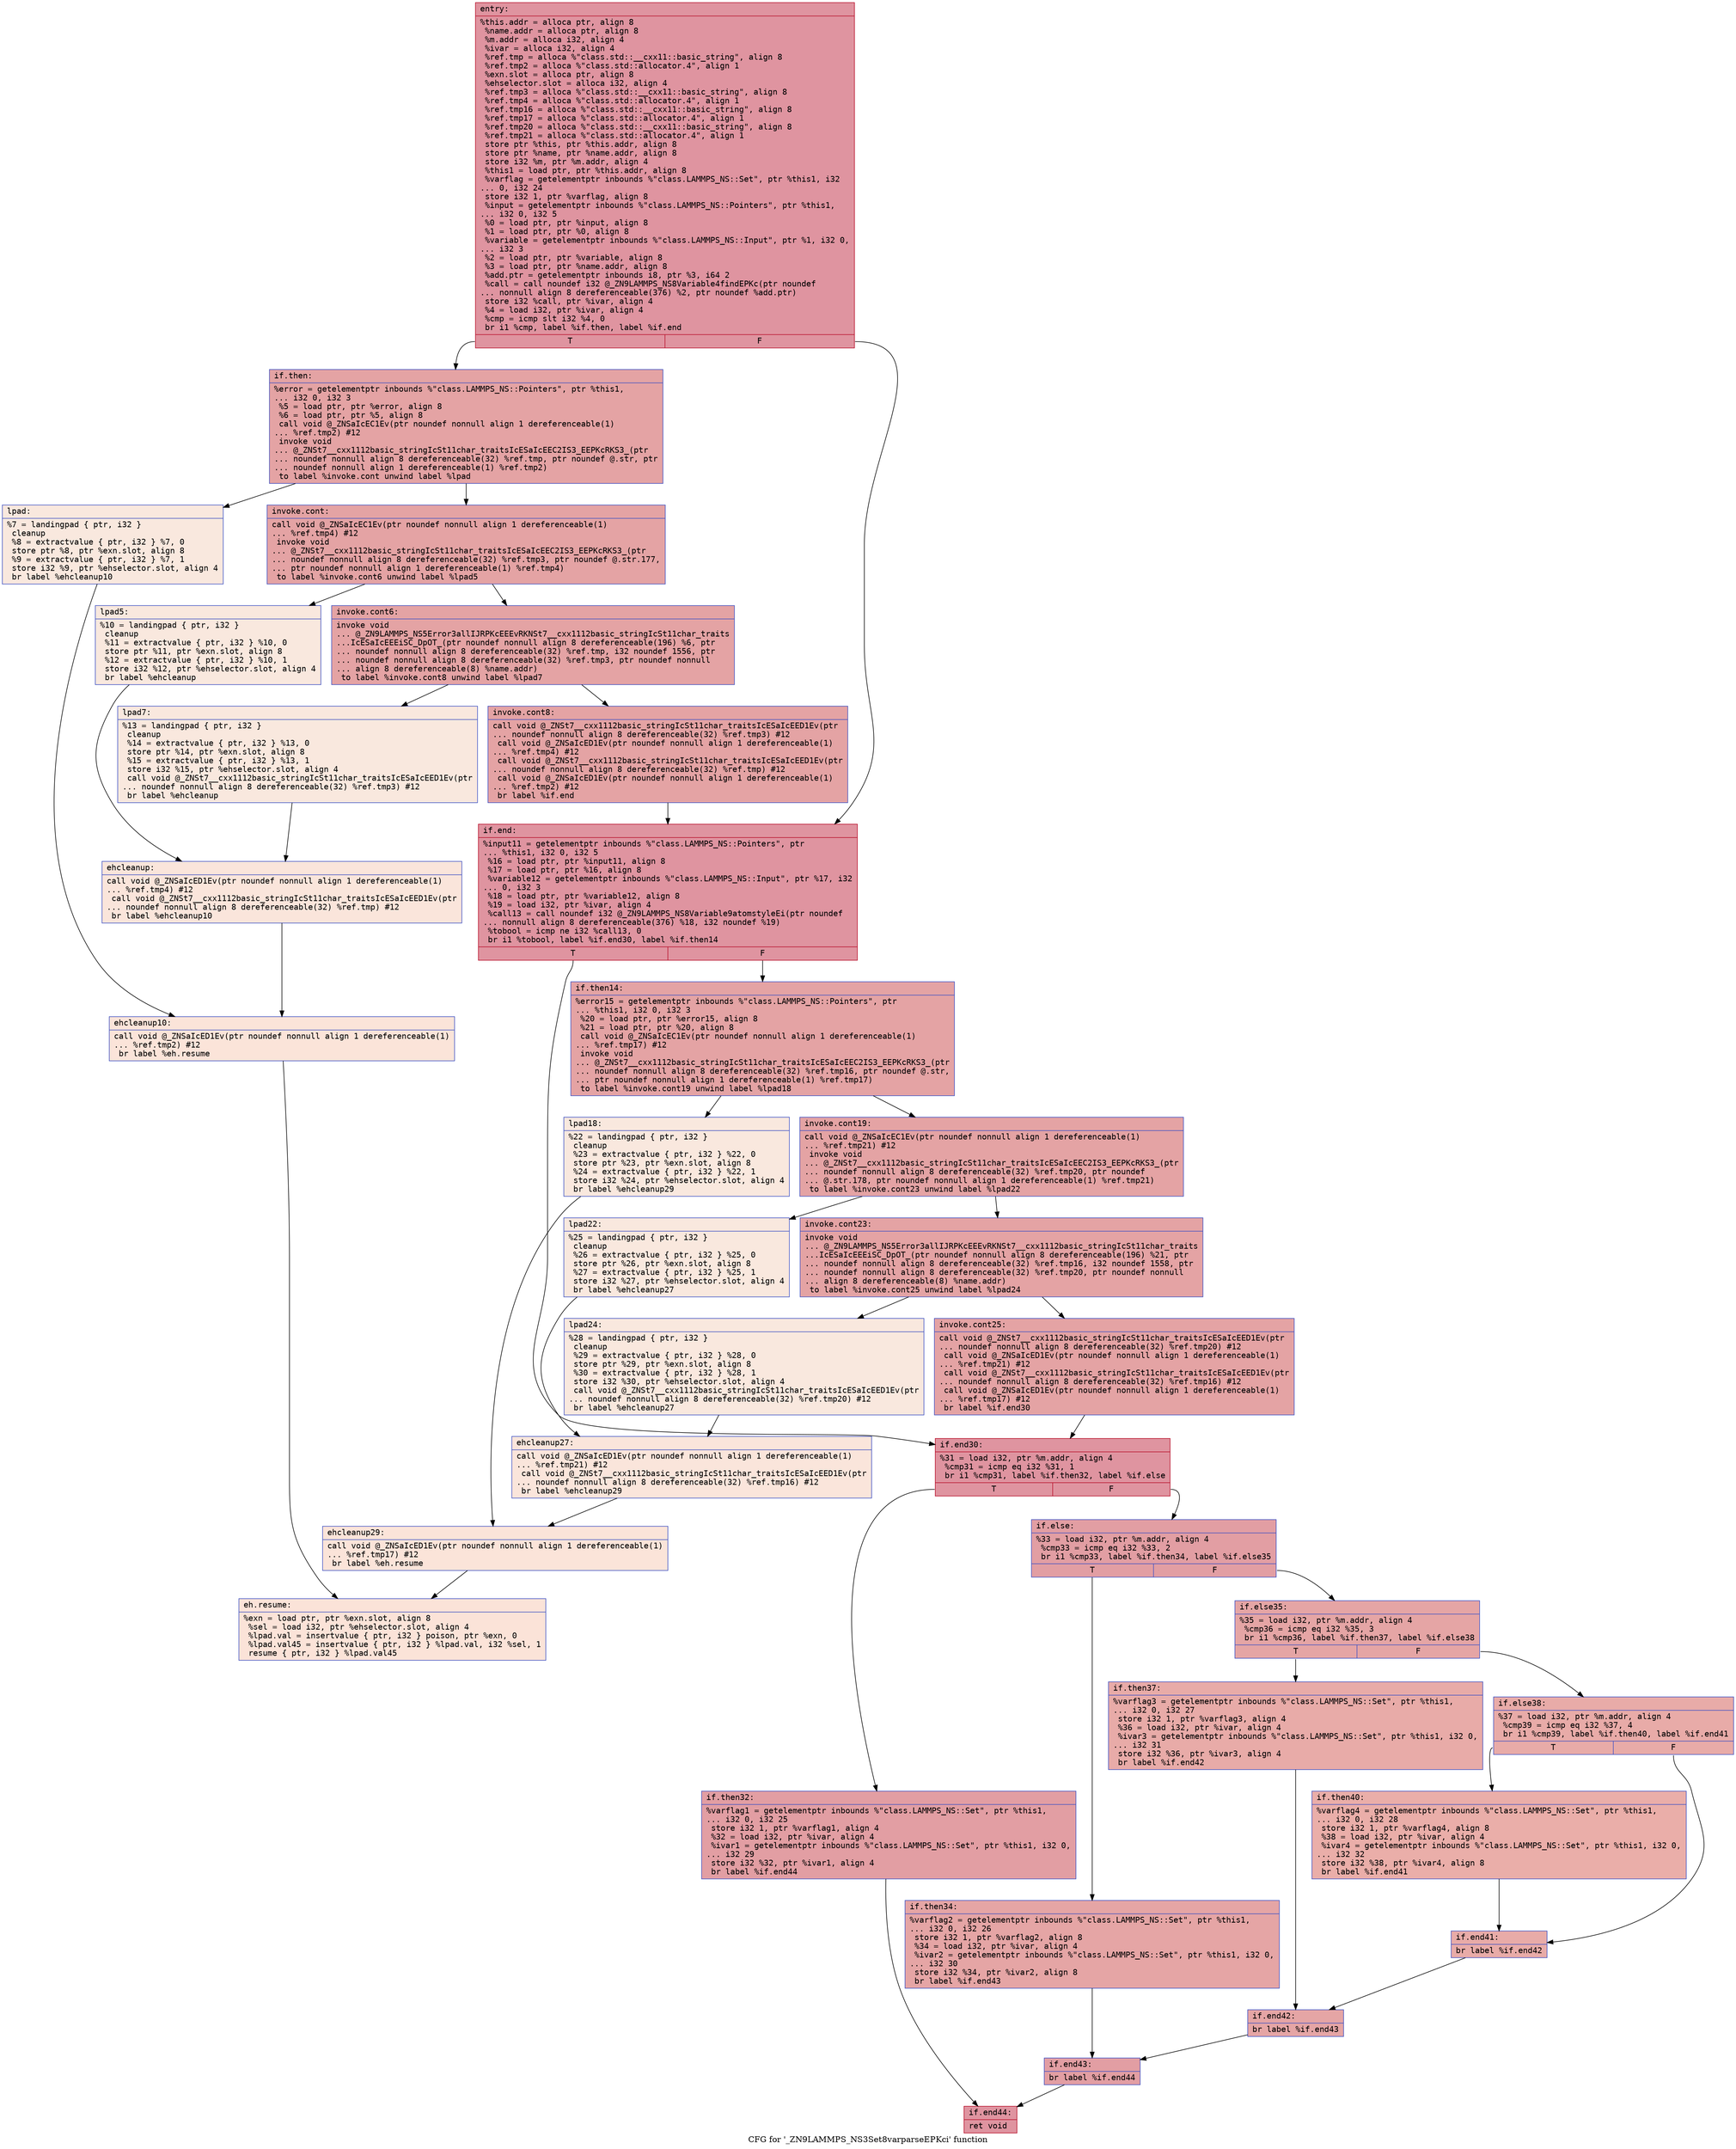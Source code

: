 digraph "CFG for '_ZN9LAMMPS_NS3Set8varparseEPKci' function" {
	label="CFG for '_ZN9LAMMPS_NS3Set8varparseEPKci' function";

	Node0x55eeb4a28950 [shape=record,color="#b70d28ff", style=filled, fillcolor="#b70d2870" fontname="Courier",label="{entry:\l|  %this.addr = alloca ptr, align 8\l  %name.addr = alloca ptr, align 8\l  %m.addr = alloca i32, align 4\l  %ivar = alloca i32, align 4\l  %ref.tmp = alloca %\"class.std::__cxx11::basic_string\", align 8\l  %ref.tmp2 = alloca %\"class.std::allocator.4\", align 1\l  %exn.slot = alloca ptr, align 8\l  %ehselector.slot = alloca i32, align 4\l  %ref.tmp3 = alloca %\"class.std::__cxx11::basic_string\", align 8\l  %ref.tmp4 = alloca %\"class.std::allocator.4\", align 1\l  %ref.tmp16 = alloca %\"class.std::__cxx11::basic_string\", align 8\l  %ref.tmp17 = alloca %\"class.std::allocator.4\", align 1\l  %ref.tmp20 = alloca %\"class.std::__cxx11::basic_string\", align 8\l  %ref.tmp21 = alloca %\"class.std::allocator.4\", align 1\l  store ptr %this, ptr %this.addr, align 8\l  store ptr %name, ptr %name.addr, align 8\l  store i32 %m, ptr %m.addr, align 4\l  %this1 = load ptr, ptr %this.addr, align 8\l  %varflag = getelementptr inbounds %\"class.LAMMPS_NS::Set\", ptr %this1, i32\l... 0, i32 24\l  store i32 1, ptr %varflag, align 8\l  %input = getelementptr inbounds %\"class.LAMMPS_NS::Pointers\", ptr %this1,\l... i32 0, i32 5\l  %0 = load ptr, ptr %input, align 8\l  %1 = load ptr, ptr %0, align 8\l  %variable = getelementptr inbounds %\"class.LAMMPS_NS::Input\", ptr %1, i32 0,\l... i32 3\l  %2 = load ptr, ptr %variable, align 8\l  %3 = load ptr, ptr %name.addr, align 8\l  %add.ptr = getelementptr inbounds i8, ptr %3, i64 2\l  %call = call noundef i32 @_ZN9LAMMPS_NS8Variable4findEPKc(ptr noundef\l... nonnull align 8 dereferenceable(376) %2, ptr noundef %add.ptr)\l  store i32 %call, ptr %ivar, align 4\l  %4 = load i32, ptr %ivar, align 4\l  %cmp = icmp slt i32 %4, 0\l  br i1 %cmp, label %if.then, label %if.end\l|{<s0>T|<s1>F}}"];
	Node0x55eeb4a28950:s0 -> Node0x55eeb4a28d10[tooltip="entry -> if.then\nProbability 37.50%" ];
	Node0x55eeb4a28950:s1 -> Node0x55eeb4a28d80[tooltip="entry -> if.end\nProbability 62.50%" ];
	Node0x55eeb4a28d10 [shape=record,color="#3d50c3ff", style=filled, fillcolor="#c32e3170" fontname="Courier",label="{if.then:\l|  %error = getelementptr inbounds %\"class.LAMMPS_NS::Pointers\", ptr %this1,\l... i32 0, i32 3\l  %5 = load ptr, ptr %error, align 8\l  %6 = load ptr, ptr %5, align 8\l  call void @_ZNSaIcEC1Ev(ptr noundef nonnull align 1 dereferenceable(1)\l... %ref.tmp2) #12\l  invoke void\l... @_ZNSt7__cxx1112basic_stringIcSt11char_traitsIcESaIcEEC2IS3_EEPKcRKS3_(ptr\l... noundef nonnull align 8 dereferenceable(32) %ref.tmp, ptr noundef @.str, ptr\l... noundef nonnull align 1 dereferenceable(1) %ref.tmp2)\l          to label %invoke.cont unwind label %lpad\l}"];
	Node0x55eeb4a28d10 -> Node0x55eeb4a2d0c0[tooltip="if.then -> invoke.cont\nProbability 100.00%" ];
	Node0x55eeb4a28d10 -> Node0x55eeb4a2d110[tooltip="if.then -> lpad\nProbability 0.00%" ];
	Node0x55eeb4a2d0c0 [shape=record,color="#3d50c3ff", style=filled, fillcolor="#c32e3170" fontname="Courier",label="{invoke.cont:\l|  call void @_ZNSaIcEC1Ev(ptr noundef nonnull align 1 dereferenceable(1)\l... %ref.tmp4) #12\l  invoke void\l... @_ZNSt7__cxx1112basic_stringIcSt11char_traitsIcESaIcEEC2IS3_EEPKcRKS3_(ptr\l... noundef nonnull align 8 dereferenceable(32) %ref.tmp3, ptr noundef @.str.177,\l... ptr noundef nonnull align 1 dereferenceable(1) %ref.tmp4)\l          to label %invoke.cont6 unwind label %lpad5\l}"];
	Node0x55eeb4a2d0c0 -> Node0x55eeb4a2d430[tooltip="invoke.cont -> invoke.cont6\nProbability 100.00%" ];
	Node0x55eeb4a2d0c0 -> Node0x55eeb4a2d480[tooltip="invoke.cont -> lpad5\nProbability 0.00%" ];
	Node0x55eeb4a2d430 [shape=record,color="#3d50c3ff", style=filled, fillcolor="#c32e3170" fontname="Courier",label="{invoke.cont6:\l|  invoke void\l... @_ZN9LAMMPS_NS5Error3allIJRPKcEEEvRKNSt7__cxx1112basic_stringIcSt11char_traits\l...IcESaIcEEEiSC_DpOT_(ptr noundef nonnull align 8 dereferenceable(196) %6, ptr\l... noundef nonnull align 8 dereferenceable(32) %ref.tmp, i32 noundef 1556, ptr\l... noundef nonnull align 8 dereferenceable(32) %ref.tmp3, ptr noundef nonnull\l... align 8 dereferenceable(8) %name.addr)\l          to label %invoke.cont8 unwind label %lpad7\l}"];
	Node0x55eeb4a2d430 -> Node0x55eeb4a2d3e0[tooltip="invoke.cont6 -> invoke.cont8\nProbability 100.00%" ];
	Node0x55eeb4a2d430 -> Node0x55eeb4a2d750[tooltip="invoke.cont6 -> lpad7\nProbability 0.00%" ];
	Node0x55eeb4a2d3e0 [shape=record,color="#3d50c3ff", style=filled, fillcolor="#c32e3170" fontname="Courier",label="{invoke.cont8:\l|  call void @_ZNSt7__cxx1112basic_stringIcSt11char_traitsIcESaIcEED1Ev(ptr\l... noundef nonnull align 8 dereferenceable(32) %ref.tmp3) #12\l  call void @_ZNSaIcED1Ev(ptr noundef nonnull align 1 dereferenceable(1)\l... %ref.tmp4) #12\l  call void @_ZNSt7__cxx1112basic_stringIcSt11char_traitsIcESaIcEED1Ev(ptr\l... noundef nonnull align 8 dereferenceable(32) %ref.tmp) #12\l  call void @_ZNSaIcED1Ev(ptr noundef nonnull align 1 dereferenceable(1)\l... %ref.tmp2) #12\l  br label %if.end\l}"];
	Node0x55eeb4a2d3e0 -> Node0x55eeb4a28d80[tooltip="invoke.cont8 -> if.end\nProbability 100.00%" ];
	Node0x55eeb4a2d110 [shape=record,color="#3d50c3ff", style=filled, fillcolor="#f2cab570" fontname="Courier",label="{lpad:\l|  %7 = landingpad \{ ptr, i32 \}\l          cleanup\l  %8 = extractvalue \{ ptr, i32 \} %7, 0\l  store ptr %8, ptr %exn.slot, align 8\l  %9 = extractvalue \{ ptr, i32 \} %7, 1\l  store i32 %9, ptr %ehselector.slot, align 4\l  br label %ehcleanup10\l}"];
	Node0x55eeb4a2d110 -> Node0x55eeb4a2e090[tooltip="lpad -> ehcleanup10\nProbability 100.00%" ];
	Node0x55eeb4a2d480 [shape=record,color="#3d50c3ff", style=filled, fillcolor="#f2cab570" fontname="Courier",label="{lpad5:\l|  %10 = landingpad \{ ptr, i32 \}\l          cleanup\l  %11 = extractvalue \{ ptr, i32 \} %10, 0\l  store ptr %11, ptr %exn.slot, align 8\l  %12 = extractvalue \{ ptr, i32 \} %10, 1\l  store i32 %12, ptr %ehselector.slot, align 4\l  br label %ehcleanup\l}"];
	Node0x55eeb4a2d480 -> Node0x55eeb4a2e390[tooltip="lpad5 -> ehcleanup\nProbability 100.00%" ];
	Node0x55eeb4a2d750 [shape=record,color="#3d50c3ff", style=filled, fillcolor="#f2cab570" fontname="Courier",label="{lpad7:\l|  %13 = landingpad \{ ptr, i32 \}\l          cleanup\l  %14 = extractvalue \{ ptr, i32 \} %13, 0\l  store ptr %14, ptr %exn.slot, align 8\l  %15 = extractvalue \{ ptr, i32 \} %13, 1\l  store i32 %15, ptr %ehselector.slot, align 4\l  call void @_ZNSt7__cxx1112basic_stringIcSt11char_traitsIcESaIcEED1Ev(ptr\l... noundef nonnull align 8 dereferenceable(32) %ref.tmp3) #12\l  br label %ehcleanup\l}"];
	Node0x55eeb4a2d750 -> Node0x55eeb4a2e390[tooltip="lpad7 -> ehcleanup\nProbability 100.00%" ];
	Node0x55eeb4a2e390 [shape=record,color="#3d50c3ff", style=filled, fillcolor="#f4c5ad70" fontname="Courier",label="{ehcleanup:\l|  call void @_ZNSaIcED1Ev(ptr noundef nonnull align 1 dereferenceable(1)\l... %ref.tmp4) #12\l  call void @_ZNSt7__cxx1112basic_stringIcSt11char_traitsIcESaIcEED1Ev(ptr\l... noundef nonnull align 8 dereferenceable(32) %ref.tmp) #12\l  br label %ehcleanup10\l}"];
	Node0x55eeb4a2e390 -> Node0x55eeb4a2e090[tooltip="ehcleanup -> ehcleanup10\nProbability 100.00%" ];
	Node0x55eeb4a2e090 [shape=record,color="#3d50c3ff", style=filled, fillcolor="#f5c1a970" fontname="Courier",label="{ehcleanup10:\l|  call void @_ZNSaIcED1Ev(ptr noundef nonnull align 1 dereferenceable(1)\l... %ref.tmp2) #12\l  br label %eh.resume\l}"];
	Node0x55eeb4a2e090 -> Node0x55eeb4a2ec40[tooltip="ehcleanup10 -> eh.resume\nProbability 100.00%" ];
	Node0x55eeb4a28d80 [shape=record,color="#b70d28ff", style=filled, fillcolor="#b70d2870" fontname="Courier",label="{if.end:\l|  %input11 = getelementptr inbounds %\"class.LAMMPS_NS::Pointers\", ptr\l... %this1, i32 0, i32 5\l  %16 = load ptr, ptr %input11, align 8\l  %17 = load ptr, ptr %16, align 8\l  %variable12 = getelementptr inbounds %\"class.LAMMPS_NS::Input\", ptr %17, i32\l... 0, i32 3\l  %18 = load ptr, ptr %variable12, align 8\l  %19 = load i32, ptr %ivar, align 4\l  %call13 = call noundef i32 @_ZN9LAMMPS_NS8Variable9atomstyleEi(ptr noundef\l... nonnull align 8 dereferenceable(376) %18, i32 noundef %19)\l  %tobool = icmp ne i32 %call13, 0\l  br i1 %tobool, label %if.end30, label %if.then14\l|{<s0>T|<s1>F}}"];
	Node0x55eeb4a28d80:s0 -> Node0x55eeb4a2f370[tooltip="if.end -> if.end30\nProbability 62.50%" ];
	Node0x55eeb4a28d80:s1 -> Node0x55eeb4a2f3c0[tooltip="if.end -> if.then14\nProbability 37.50%" ];
	Node0x55eeb4a2f3c0 [shape=record,color="#3d50c3ff", style=filled, fillcolor="#c32e3170" fontname="Courier",label="{if.then14:\l|  %error15 = getelementptr inbounds %\"class.LAMMPS_NS::Pointers\", ptr\l... %this1, i32 0, i32 3\l  %20 = load ptr, ptr %error15, align 8\l  %21 = load ptr, ptr %20, align 8\l  call void @_ZNSaIcEC1Ev(ptr noundef nonnull align 1 dereferenceable(1)\l... %ref.tmp17) #12\l  invoke void\l... @_ZNSt7__cxx1112basic_stringIcSt11char_traitsIcESaIcEEC2IS3_EEPKcRKS3_(ptr\l... noundef nonnull align 8 dereferenceable(32) %ref.tmp16, ptr noundef @.str,\l... ptr noundef nonnull align 1 dereferenceable(1) %ref.tmp17)\l          to label %invoke.cont19 unwind label %lpad18\l}"];
	Node0x55eeb4a2f3c0 -> Node0x55eeb4a2f850[tooltip="if.then14 -> invoke.cont19\nProbability 100.00%" ];
	Node0x55eeb4a2f3c0 -> Node0x55eeb4a2f8d0[tooltip="if.then14 -> lpad18\nProbability 0.00%" ];
	Node0x55eeb4a2f850 [shape=record,color="#3d50c3ff", style=filled, fillcolor="#c32e3170" fontname="Courier",label="{invoke.cont19:\l|  call void @_ZNSaIcEC1Ev(ptr noundef nonnull align 1 dereferenceable(1)\l... %ref.tmp21) #12\l  invoke void\l... @_ZNSt7__cxx1112basic_stringIcSt11char_traitsIcESaIcEEC2IS3_EEPKcRKS3_(ptr\l... noundef nonnull align 8 dereferenceable(32) %ref.tmp20, ptr noundef\l... @.str.178, ptr noundef nonnull align 1 dereferenceable(1) %ref.tmp21)\l          to label %invoke.cont23 unwind label %lpad22\l}"];
	Node0x55eeb4a2f850 -> Node0x55eeb4a2fbf0[tooltip="invoke.cont19 -> invoke.cont23\nProbability 100.00%" ];
	Node0x55eeb4a2f850 -> Node0x55eeb4a2fc40[tooltip="invoke.cont19 -> lpad22\nProbability 0.00%" ];
	Node0x55eeb4a2fbf0 [shape=record,color="#3d50c3ff", style=filled, fillcolor="#c32e3170" fontname="Courier",label="{invoke.cont23:\l|  invoke void\l... @_ZN9LAMMPS_NS5Error3allIJRPKcEEEvRKNSt7__cxx1112basic_stringIcSt11char_traits\l...IcESaIcEEEiSC_DpOT_(ptr noundef nonnull align 8 dereferenceable(196) %21, ptr\l... noundef nonnull align 8 dereferenceable(32) %ref.tmp16, i32 noundef 1558, ptr\l... noundef nonnull align 8 dereferenceable(32) %ref.tmp20, ptr noundef nonnull\l... align 8 dereferenceable(8) %name.addr)\l          to label %invoke.cont25 unwind label %lpad24\l}"];
	Node0x55eeb4a2fbf0 -> Node0x55eeb4a2fba0[tooltip="invoke.cont23 -> invoke.cont25\nProbability 100.00%" ];
	Node0x55eeb4a2fbf0 -> Node0x55eeb4a2cc20[tooltip="invoke.cont23 -> lpad24\nProbability 0.00%" ];
	Node0x55eeb4a2fba0 [shape=record,color="#3d50c3ff", style=filled, fillcolor="#c32e3170" fontname="Courier",label="{invoke.cont25:\l|  call void @_ZNSt7__cxx1112basic_stringIcSt11char_traitsIcESaIcEED1Ev(ptr\l... noundef nonnull align 8 dereferenceable(32) %ref.tmp20) #12\l  call void @_ZNSaIcED1Ev(ptr noundef nonnull align 1 dereferenceable(1)\l... %ref.tmp21) #12\l  call void @_ZNSt7__cxx1112basic_stringIcSt11char_traitsIcESaIcEED1Ev(ptr\l... noundef nonnull align 8 dereferenceable(32) %ref.tmp16) #12\l  call void @_ZNSaIcED1Ev(ptr noundef nonnull align 1 dereferenceable(1)\l... %ref.tmp17) #12\l  br label %if.end30\l}"];
	Node0x55eeb4a2fba0 -> Node0x55eeb4a2f370[tooltip="invoke.cont25 -> if.end30\nProbability 100.00%" ];
	Node0x55eeb4a2f8d0 [shape=record,color="#3d50c3ff", style=filled, fillcolor="#f2cab570" fontname="Courier",label="{lpad18:\l|  %22 = landingpad \{ ptr, i32 \}\l          cleanup\l  %23 = extractvalue \{ ptr, i32 \} %22, 0\l  store ptr %23, ptr %exn.slot, align 8\l  %24 = extractvalue \{ ptr, i32 \} %22, 1\l  store i32 %24, ptr %ehselector.slot, align 4\l  br label %ehcleanup29\l}"];
	Node0x55eeb4a2f8d0 -> Node0x55eeb4a30bb0[tooltip="lpad18 -> ehcleanup29\nProbability 100.00%" ];
	Node0x55eeb4a2fc40 [shape=record,color="#3d50c3ff", style=filled, fillcolor="#f2cab570" fontname="Courier",label="{lpad22:\l|  %25 = landingpad \{ ptr, i32 \}\l          cleanup\l  %26 = extractvalue \{ ptr, i32 \} %25, 0\l  store ptr %26, ptr %exn.slot, align 8\l  %27 = extractvalue \{ ptr, i32 \} %25, 1\l  store i32 %27, ptr %ehselector.slot, align 4\l  br label %ehcleanup27\l}"];
	Node0x55eeb4a2fc40 -> Node0x55eeb4a30eb0[tooltip="lpad22 -> ehcleanup27\nProbability 100.00%" ];
	Node0x55eeb4a2cc20 [shape=record,color="#3d50c3ff", style=filled, fillcolor="#f2cab570" fontname="Courier",label="{lpad24:\l|  %28 = landingpad \{ ptr, i32 \}\l          cleanup\l  %29 = extractvalue \{ ptr, i32 \} %28, 0\l  store ptr %29, ptr %exn.slot, align 8\l  %30 = extractvalue \{ ptr, i32 \} %28, 1\l  store i32 %30, ptr %ehselector.slot, align 4\l  call void @_ZNSt7__cxx1112basic_stringIcSt11char_traitsIcESaIcEED1Ev(ptr\l... noundef nonnull align 8 dereferenceable(32) %ref.tmp20) #12\l  br label %ehcleanup27\l}"];
	Node0x55eeb4a2cc20 -> Node0x55eeb4a30eb0[tooltip="lpad24 -> ehcleanup27\nProbability 100.00%" ];
	Node0x55eeb4a30eb0 [shape=record,color="#3d50c3ff", style=filled, fillcolor="#f4c5ad70" fontname="Courier",label="{ehcleanup27:\l|  call void @_ZNSaIcED1Ev(ptr noundef nonnull align 1 dereferenceable(1)\l... %ref.tmp21) #12\l  call void @_ZNSt7__cxx1112basic_stringIcSt11char_traitsIcESaIcEED1Ev(ptr\l... noundef nonnull align 8 dereferenceable(32) %ref.tmp16) #12\l  br label %ehcleanup29\l}"];
	Node0x55eeb4a30eb0 -> Node0x55eeb4a30bb0[tooltip="ehcleanup27 -> ehcleanup29\nProbability 100.00%" ];
	Node0x55eeb4a30bb0 [shape=record,color="#3d50c3ff", style=filled, fillcolor="#f5c1a970" fontname="Courier",label="{ehcleanup29:\l|  call void @_ZNSaIcED1Ev(ptr noundef nonnull align 1 dereferenceable(1)\l... %ref.tmp17) #12\l  br label %eh.resume\l}"];
	Node0x55eeb4a30bb0 -> Node0x55eeb4a2ec40[tooltip="ehcleanup29 -> eh.resume\nProbability 100.00%" ];
	Node0x55eeb4a2f370 [shape=record,color="#b70d28ff", style=filled, fillcolor="#b70d2870" fontname="Courier",label="{if.end30:\l|  %31 = load i32, ptr %m.addr, align 4\l  %cmp31 = icmp eq i32 %31, 1\l  br i1 %cmp31, label %if.then32, label %if.else\l|{<s0>T|<s1>F}}"];
	Node0x55eeb4a2f370:s0 -> Node0x55eeb4a318e0[tooltip="if.end30 -> if.then32\nProbability 50.00%" ];
	Node0x55eeb4a2f370:s1 -> Node0x55eeb4a31930[tooltip="if.end30 -> if.else\nProbability 50.00%" ];
	Node0x55eeb4a318e0 [shape=record,color="#3d50c3ff", style=filled, fillcolor="#be242e70" fontname="Courier",label="{if.then32:\l|  %varflag1 = getelementptr inbounds %\"class.LAMMPS_NS::Set\", ptr %this1,\l... i32 0, i32 25\l  store i32 1, ptr %varflag1, align 4\l  %32 = load i32, ptr %ivar, align 4\l  %ivar1 = getelementptr inbounds %\"class.LAMMPS_NS::Set\", ptr %this1, i32 0,\l... i32 29\l  store i32 %32, ptr %ivar1, align 4\l  br label %if.end44\l}"];
	Node0x55eeb4a318e0 -> Node0x55eeb4a31de0[tooltip="if.then32 -> if.end44\nProbability 100.00%" ];
	Node0x55eeb4a31930 [shape=record,color="#3d50c3ff", style=filled, fillcolor="#be242e70" fontname="Courier",label="{if.else:\l|  %33 = load i32, ptr %m.addr, align 4\l  %cmp33 = icmp eq i32 %33, 2\l  br i1 %cmp33, label %if.then34, label %if.else35\l|{<s0>T|<s1>F}}"];
	Node0x55eeb4a31930:s0 -> Node0x55eeb4a32000[tooltip="if.else -> if.then34\nProbability 50.00%" ];
	Node0x55eeb4a31930:s1 -> Node0x55eeb4a32080[tooltip="if.else -> if.else35\nProbability 50.00%" ];
	Node0x55eeb4a32000 [shape=record,color="#3d50c3ff", style=filled, fillcolor="#c5333470" fontname="Courier",label="{if.then34:\l|  %varflag2 = getelementptr inbounds %\"class.LAMMPS_NS::Set\", ptr %this1,\l... i32 0, i32 26\l  store i32 1, ptr %varflag2, align 8\l  %34 = load i32, ptr %ivar, align 4\l  %ivar2 = getelementptr inbounds %\"class.LAMMPS_NS::Set\", ptr %this1, i32 0,\l... i32 30\l  store i32 %34, ptr %ivar2, align 8\l  br label %if.end43\l}"];
	Node0x55eeb4a32000 -> Node0x55eeb4a32540[tooltip="if.then34 -> if.end43\nProbability 100.00%" ];
	Node0x55eeb4a32080 [shape=record,color="#3d50c3ff", style=filled, fillcolor="#c5333470" fontname="Courier",label="{if.else35:\l|  %35 = load i32, ptr %m.addr, align 4\l  %cmp36 = icmp eq i32 %35, 3\l  br i1 %cmp36, label %if.then37, label %if.else38\l|{<s0>T|<s1>F}}"];
	Node0x55eeb4a32080:s0 -> Node0x55eeb4a32760[tooltip="if.else35 -> if.then37\nProbability 50.00%" ];
	Node0x55eeb4a32080:s1 -> Node0x55eeb4a327e0[tooltip="if.else35 -> if.else38\nProbability 50.00%" ];
	Node0x55eeb4a32760 [shape=record,color="#3d50c3ff", style=filled, fillcolor="#cc403a70" fontname="Courier",label="{if.then37:\l|  %varflag3 = getelementptr inbounds %\"class.LAMMPS_NS::Set\", ptr %this1,\l... i32 0, i32 27\l  store i32 1, ptr %varflag3, align 4\l  %36 = load i32, ptr %ivar, align 4\l  %ivar3 = getelementptr inbounds %\"class.LAMMPS_NS::Set\", ptr %this1, i32 0,\l... i32 31\l  store i32 %36, ptr %ivar3, align 4\l  br label %if.end42\l}"];
	Node0x55eeb4a32760 -> Node0x55eeb4a32d00[tooltip="if.then37 -> if.end42\nProbability 100.00%" ];
	Node0x55eeb4a327e0 [shape=record,color="#3d50c3ff", style=filled, fillcolor="#cc403a70" fontname="Courier",label="{if.else38:\l|  %37 = load i32, ptr %m.addr, align 4\l  %cmp39 = icmp eq i32 %37, 4\l  br i1 %cmp39, label %if.then40, label %if.end41\l|{<s0>T|<s1>F}}"];
	Node0x55eeb4a327e0:s0 -> Node0x55eeb4a32f20[tooltip="if.else38 -> if.then40\nProbability 50.00%" ];
	Node0x55eeb4a327e0:s1 -> Node0x55eeb4a32fa0[tooltip="if.else38 -> if.end41\nProbability 50.00%" ];
	Node0x55eeb4a32f20 [shape=record,color="#3d50c3ff", style=filled, fillcolor="#d0473d70" fontname="Courier",label="{if.then40:\l|  %varflag4 = getelementptr inbounds %\"class.LAMMPS_NS::Set\", ptr %this1,\l... i32 0, i32 28\l  store i32 1, ptr %varflag4, align 8\l  %38 = load i32, ptr %ivar, align 4\l  %ivar4 = getelementptr inbounds %\"class.LAMMPS_NS::Set\", ptr %this1, i32 0,\l... i32 32\l  store i32 %38, ptr %ivar4, align 8\l  br label %if.end41\l}"];
	Node0x55eeb4a32f20 -> Node0x55eeb4a32fa0[tooltip="if.then40 -> if.end41\nProbability 100.00%" ];
	Node0x55eeb4a32fa0 [shape=record,color="#3d50c3ff", style=filled, fillcolor="#cc403a70" fontname="Courier",label="{if.end41:\l|  br label %if.end42\l}"];
	Node0x55eeb4a32fa0 -> Node0x55eeb4a32d00[tooltip="if.end41 -> if.end42\nProbability 100.00%" ];
	Node0x55eeb4a32d00 [shape=record,color="#3d50c3ff", style=filled, fillcolor="#c5333470" fontname="Courier",label="{if.end42:\l|  br label %if.end43\l}"];
	Node0x55eeb4a32d00 -> Node0x55eeb4a32540[tooltip="if.end42 -> if.end43\nProbability 100.00%" ];
	Node0x55eeb4a32540 [shape=record,color="#3d50c3ff", style=filled, fillcolor="#be242e70" fontname="Courier",label="{if.end43:\l|  br label %if.end44\l}"];
	Node0x55eeb4a32540 -> Node0x55eeb4a31de0[tooltip="if.end43 -> if.end44\nProbability 100.00%" ];
	Node0x55eeb4a31de0 [shape=record,color="#b70d28ff", style=filled, fillcolor="#b70d2870" fontname="Courier",label="{if.end44:\l|  ret void\l}"];
	Node0x55eeb4a2ec40 [shape=record,color="#3d50c3ff", style=filled, fillcolor="#f6bfa670" fontname="Courier",label="{eh.resume:\l|  %exn = load ptr, ptr %exn.slot, align 8\l  %sel = load i32, ptr %ehselector.slot, align 4\l  %lpad.val = insertvalue \{ ptr, i32 \} poison, ptr %exn, 0\l  %lpad.val45 = insertvalue \{ ptr, i32 \} %lpad.val, i32 %sel, 1\l  resume \{ ptr, i32 \} %lpad.val45\l}"];
}
